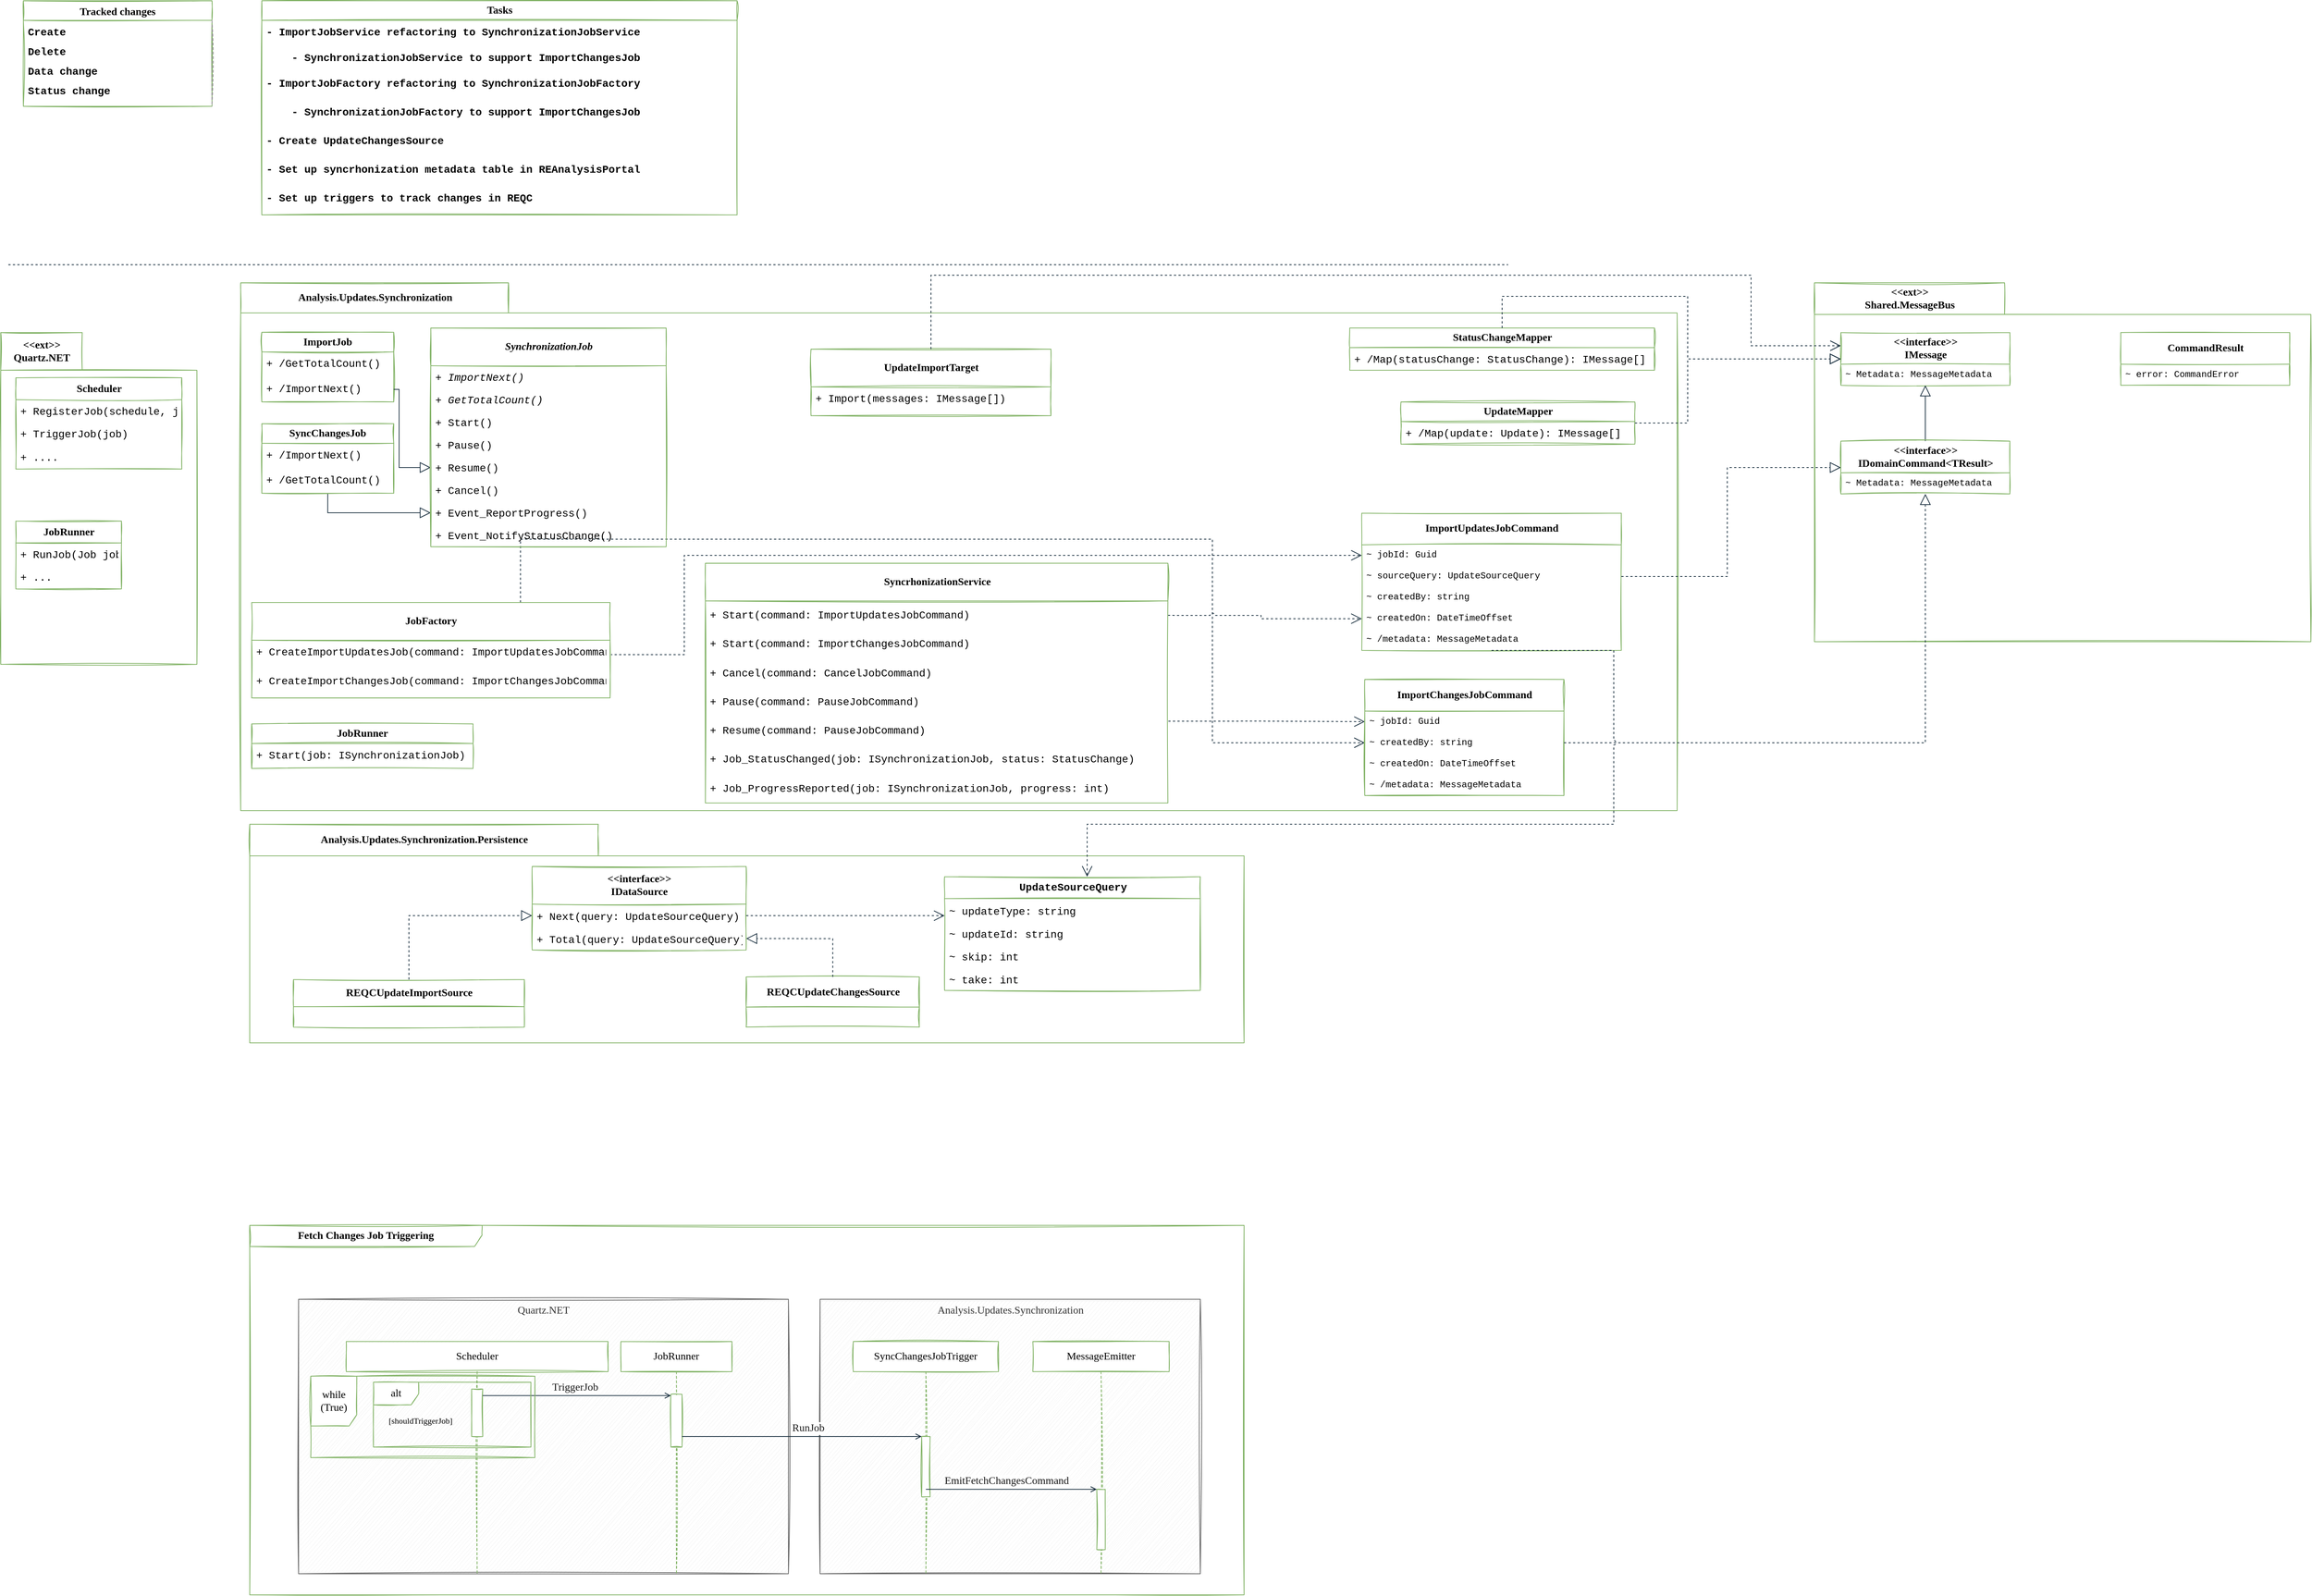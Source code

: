 <mxfile version="13.10.0" type="github">
  <diagram id="ECBcf4AF0JtO1z4K7DSX" name="Page-1">
    <mxGraphModel dx="1798" dy="523" grid="1" gridSize="14" guides="1" tooltips="1" connect="1" arrows="1" fold="1" page="1" pageScale="1" pageWidth="827" pageHeight="1169" background="none" math="1" shadow="0">
      <root>
        <mxCell id="0" />
        <mxCell id="1" parent="0" />
        <mxCell id="vq10Wp0aYiQOO_JATJNM-236" value="" style="line;strokeWidth=1;direction=south;html=1;dashed=1;dashPattern=20 20;rounded=0;shadow=0;glass=0;labelBackgroundColor=none;sketch=1;startSize=26;fillColor=#ffffff;fontFamily=Lucida Console;fontSize=11;align=center;" parent="1" vertex="1">
          <mxGeometry x="1050" y="1918" width="10" height="392" as="geometry" />
        </mxCell>
        <mxCell id="CNIEnDmMCDg7DlU-QSH8-22" value="Tracked changes" style="swimlane;fontStyle=1;childLayout=stackLayout;horizontal=1;startSize=26;horizontalStack=0;resizeParent=1;resizeParentMax=0;resizeLast=0;collapsible=1;marginBottom=0;rounded=0;shadow=0;strokeColor=#82b366;sketch=1;glass=0;separatorColor=#999999;fontFamily=Lucida Console;fillColor=none;fontSize=14;" parent="1" vertex="1">
          <mxGeometry x="20" y="210" width="250" height="140" as="geometry">
            <mxRectangle x="20" y="20" width="140" height="26" as="alternateBounds" />
          </mxGeometry>
        </mxCell>
        <mxCell id="CNIEnDmMCDg7DlU-QSH8-23" value="Create" style="text;strokeColor=none;fillColor=none;align=left;verticalAlign=top;spacingLeft=4;spacingRight=4;overflow=hidden;rotatable=0;points=[[0,0.5],[1,0.5]];portConstraint=eastwest;fontFamily=Courier New;fontSize=14;fontStyle=1" parent="CNIEnDmMCDg7DlU-QSH8-22" vertex="1">
          <mxGeometry y="26" width="250" height="26" as="geometry" />
        </mxCell>
        <mxCell id="CNIEnDmMCDg7DlU-QSH8-24" value="Delete" style="text;strokeColor=none;align=left;verticalAlign=top;spacingLeft=4;spacingRight=4;overflow=hidden;rotatable=0;points=[[0,0.5],[1,0.5]];portConstraint=eastwest;noLabel=0;fontFamily=Courier New;rounded=0;glass=0;shadow=0;sketch=0;fontSize=14;fontStyle=1" parent="CNIEnDmMCDg7DlU-QSH8-22" vertex="1">
          <mxGeometry y="52" width="250" height="26" as="geometry" />
        </mxCell>
        <mxCell id="CNIEnDmMCDg7DlU-QSH8-25" value="Data change" style="text;strokeColor=none;fillColor=none;align=left;verticalAlign=top;spacingLeft=4;spacingRight=4;overflow=hidden;rotatable=0;points=[[0,0.5],[1,0.5]];portConstraint=eastwest;fontFamily=Courier New;fontSize=14;fontStyle=1" parent="CNIEnDmMCDg7DlU-QSH8-22" vertex="1">
          <mxGeometry y="78" width="250" height="26" as="geometry" />
        </mxCell>
        <mxCell id="CNIEnDmMCDg7DlU-QSH8-26" value="Status change" style="text;strokeColor=none;fillColor=none;align=left;verticalAlign=top;spacingLeft=4;spacingRight=4;overflow=hidden;rotatable=0;points=[[0,0.5],[1,0.5]];portConstraint=eastwest;fontFamily=Courier New;fontSize=14;fontStyle=1" parent="CNIEnDmMCDg7DlU-QSH8-22" vertex="1">
          <mxGeometry y="104" width="250" height="36" as="geometry" />
        </mxCell>
        <mxCell id="-ayLkiG4syY7ho0zuzDr-17" value="&amp;lt;&amp;lt;ext&amp;gt;&amp;gt;&lt;br&gt;&lt;div&gt;Quartz.NET&lt;/div&gt;" style="shape=folder;fontStyle=1;tabWidth=108;tabHeight=50;tabPosition=left;html=1;boundedLbl=1;labelInHeader=1;rounded=0;shadow=0;glass=0;sketch=1;startSize=50;strokeColor=#82b366;fillColor=#ffffff;fontFamily=Lucida Console;fontSize=14;swimlaneFillColor=#ffffff;" parent="1" vertex="1">
          <mxGeometry x="-10" y="650" width="260" height="440" as="geometry" />
        </mxCell>
        <mxCell id="-ayLkiG4syY7ho0zuzDr-19" value="Scheduler" style="swimlane;fontStyle=1;align=center;verticalAlign=middle;childLayout=stackLayout;horizontal=1;startSize=29;horizontalStack=0;resizeParent=1;resizeParentMax=0;resizeLast=0;collapsible=0;marginBottom=0;html=1;rounded=0;shadow=0;glass=0;sketch=1;strokeColor=#82b366;fillColor=none;fontFamily=Lucida Console;fontSize=14;" parent="1" vertex="1">
          <mxGeometry x="10" y="710" width="220" height="121" as="geometry" />
        </mxCell>
        <mxCell id="ia7Ri7Av3f0508WHwBtR-4" value="+ RegisterJob(schedule, job)" style="text;html=1;strokeColor=none;fillColor=none;align=left;verticalAlign=middle;spacingLeft=4;spacingRight=4;overflow=hidden;rotatable=0;points=[[0,0.5],[1,0.5]];portConstraint=eastwest;fontFamily=Courier New;fontSize=14;" parent="-ayLkiG4syY7ho0zuzDr-19" vertex="1">
          <mxGeometry y="29" width="220" height="31" as="geometry" />
        </mxCell>
        <mxCell id="vq10Wp0aYiQOO_JATJNM-24" value="+ TriggerJob(job)" style="text;html=1;strokeColor=none;fillColor=none;align=left;verticalAlign=middle;spacingLeft=4;spacingRight=4;overflow=hidden;rotatable=0;points=[[0,0.5],[1,0.5]];portConstraint=eastwest;fontFamily=Courier New;fontSize=14;" parent="-ayLkiG4syY7ho0zuzDr-19" vertex="1">
          <mxGeometry y="60" width="220" height="30" as="geometry" />
        </mxCell>
        <mxCell id="-ayLkiG4syY7ho0zuzDr-21" value="+ ...." style="text;html=1;strokeColor=none;fillColor=none;align=left;verticalAlign=middle;spacingLeft=4;spacingRight=4;overflow=hidden;rotatable=0;points=[[0,0.5],[1,0.5]];portConstraint=eastwest;fontFamily=Courier New;fontSize=14;" parent="-ayLkiG4syY7ho0zuzDr-19" vertex="1">
          <mxGeometry y="90" width="220" height="31" as="geometry" />
        </mxCell>
        <mxCell id="-ayLkiG4syY7ho0zuzDr-31" value="JobRunner" style="swimlane;fontStyle=1;align=center;verticalAlign=middle;childLayout=stackLayout;horizontal=1;startSize=29;horizontalStack=0;resizeParent=1;resizeParentMax=0;resizeLast=0;collapsible=0;marginBottom=0;html=1;rounded=0;shadow=0;glass=0;sketch=1;strokeColor=#82b366;fillColor=none;fontFamily=Lucida Console;fontSize=14;" parent="1" vertex="1">
          <mxGeometry x="10" y="900" width="140" height="90" as="geometry" />
        </mxCell>
        <mxCell id="-ayLkiG4syY7ho0zuzDr-32" value="+ RunJob(Job job)" style="text;html=1;strokeColor=none;fillColor=none;align=left;verticalAlign=middle;spacingLeft=4;spacingRight=4;overflow=hidden;rotatable=0;points=[[0,0.5],[1,0.5]];portConstraint=eastwest;fontFamily=Courier New;fontSize=14;" parent="-ayLkiG4syY7ho0zuzDr-31" vertex="1">
          <mxGeometry y="29" width="140" height="31" as="geometry" />
        </mxCell>
        <mxCell id="vq10Wp0aYiQOO_JATJNM-25" value="+ ..." style="text;html=1;strokeColor=none;fillColor=none;align=left;verticalAlign=middle;spacingLeft=4;spacingRight=4;overflow=hidden;rotatable=0;points=[[0,0.5],[1,0.5]];portConstraint=eastwest;fontFamily=Courier New;fontSize=14;" parent="-ayLkiG4syY7ho0zuzDr-31" vertex="1">
          <mxGeometry y="60" width="140" height="30" as="geometry" />
        </mxCell>
        <mxCell id="vq10Wp0aYiQOO_JATJNM-88" value="Analysis.Updates.Synchronization" style="shape=folder;fontStyle=1;tabWidth=355;tabHeight=40;tabPosition=left;html=1;boundedLbl=1;labelInHeader=1;rounded=0;shadow=0;glass=0;sketch=1;startSize=50;strokeColor=#82b366;fontFamily=Lucida Console;fillColor=#ffffff;fontSize=14;recursiveResize=0;swimlaneFillColor=#ffffff;" parent="1" vertex="1">
          <mxGeometry x="308" y="584" width="1904" height="700.0" as="geometry" />
        </mxCell>
        <mxCell id="ia7Ri7Av3f0508WHwBtR-71" style="edgeStyle=orthogonalEdgeStyle;curved=0;rounded=0;orthogonalLoop=1;jettySize=auto;html=1;exitX=0.75;exitY=0;exitDx=0;exitDy=0;strokeColor=#182E3E;fillColor=#dae8fc;fontFamily=Courier New;fontColor=#000000;dashed=1;fontSize=14;endFill=0;endArrow=open;endSize=12;startSize=29;jumpStyle=gap;" parent="vq10Wp0aYiQOO_JATJNM-88" source="vq10Wp0aYiQOO_JATJNM-74" edge="1">
          <mxGeometry relative="1" as="geometry">
            <mxPoint x="1490" y="610" as="targetPoint" />
            <Array as="points">
              <mxPoint x="371" y="340" />
              <mxPoint x="1288" y="340" />
              <mxPoint x="1288" y="610" />
              <mxPoint x="1490" y="610" />
            </Array>
          </mxGeometry>
        </mxCell>
        <mxCell id="ia7Ri7Av3f0508WHwBtR-70" style="edgeStyle=orthogonalEdgeStyle;curved=0;rounded=0;orthogonalLoop=1;jettySize=auto;html=1;exitX=1;exitY=0.5;exitDx=0;exitDy=0;entryX=0;entryY=0.5;entryDx=0;entryDy=0;strokeColor=#182E3E;fillColor=#dae8fc;fontFamily=Courier New;fontColor=#000000;dashed=1;fontSize=14;endFill=0;endArrow=open;endSize=12;startSize=29;" parent="vq10Wp0aYiQOO_JATJNM-88" source="vq10Wp0aYiQOO_JATJNM-75" target="ia7Ri7Av3f0508WHwBtR-44" edge="1">
          <mxGeometry relative="1" as="geometry">
            <Array as="points">
              <mxPoint x="588" y="493" />
              <mxPoint x="588" y="362" />
            </Array>
          </mxGeometry>
        </mxCell>
        <mxCell id="ia7Ri7Av3f0508WHwBtR-58" style="edgeStyle=orthogonalEdgeStyle;rounded=0;orthogonalLoop=1;jettySize=auto;html=1;exitX=1.001;exitY=0.165;exitDx=0;exitDy=0;entryX=0;entryY=0.5;entryDx=0;entryDy=0;startSize=29;endArrow=open;endFill=0;endSize=12;strokeColor=#182E3E;fillColor=#dae8fc;fontFamily=Courier New;fontSize=14;dashed=1;exitPerimeter=0;" parent="vq10Wp0aYiQOO_JATJNM-88" source="vq10Wp0aYiQOO_JATJNM-85" target="ia7Ri7Av3f0508WHwBtR-51" edge="1">
          <mxGeometry relative="1" as="geometry" />
        </mxCell>
        <mxCell id="ia7Ri7Av3f0508WHwBtR-57" style="edgeStyle=orthogonalEdgeStyle;rounded=0;orthogonalLoop=1;jettySize=auto;html=1;exitX=1;exitY=0.5;exitDx=0;exitDy=0;startSize=29;endArrow=open;endFill=0;endSize=12;strokeColor=#182E3E;fillColor=#dae8fc;fontFamily=Courier New;fontSize=14;entryX=0;entryY=0.5;entryDx=0;entryDy=0;dashed=1;jumpStyle=arc;" parent="vq10Wp0aYiQOO_JATJNM-88" source="vq10Wp0aYiQOO_JATJNM-81" target="ia7Ri7Av3f0508WHwBtR-47" edge="1">
          <mxGeometry relative="1" as="geometry" />
        </mxCell>
        <mxCell id="vq10Wp0aYiQOO_JATJNM-78" value="SyncrhonizationService" style="swimlane;fontStyle=1;childLayout=stackLayout;horizontal=1;startSize=50;fillColor=#ffffff;horizontalStack=0;resizeParent=1;resizeParentMax=0;resizeLast=0;collapsible=1;marginBottom=0;rounded=0;shadow=0;glass=0;sketch=1;strokeColor=#82b366;fontFamily=Lucida Console;html=1;fontSize=14;swimlaneFillColor=#ffffff;" parent="vq10Wp0aYiQOO_JATJNM-88" vertex="1">
          <mxGeometry x="616.0" y="371.92" width="613" height="317.949" as="geometry">
            <mxRectangle x="470" y="290" width="190" height="40" as="alternateBounds" />
          </mxGeometry>
        </mxCell>
        <mxCell id="vq10Wp0aYiQOO_JATJNM-81" value="+ Start(command: ImportUpdatesJobCommand)" style="text;html=1;strokeColor=none;fillColor=none;align=left;verticalAlign=middle;spacingLeft=4;spacingRight=4;overflow=hidden;rotatable=0;points=[[0,0.5],[1,0.5]];portConstraint=eastwest;fontFamily=Courier New;fontSize=14;" parent="vq10Wp0aYiQOO_JATJNM-78" vertex="1">
          <mxGeometry y="50" width="613" height="38.278" as="geometry" />
        </mxCell>
        <mxCell id="vq10Wp0aYiQOO_JATJNM-82" value="+ Start(command: ImportChangesJobCommand)" style="text;html=1;strokeColor=none;fillColor=none;align=left;verticalAlign=middle;spacingLeft=4;spacingRight=4;overflow=hidden;rotatable=0;points=[[0,0.5],[1,0.5]];portConstraint=eastwest;fontFamily=Courier New;fontSize=14;" parent="vq10Wp0aYiQOO_JATJNM-78" vertex="1">
          <mxGeometry y="88.278" width="613" height="38.278" as="geometry" />
        </mxCell>
        <mxCell id="vq10Wp0aYiQOO_JATJNM-83" value="+ Cancel(command: CancelJobCommand) " style="text;html=1;strokeColor=none;fillColor=none;align=left;verticalAlign=middle;spacingLeft=4;spacingRight=4;overflow=hidden;rotatable=0;points=[[0,0.5],[1,0.5]];portConstraint=eastwest;fontFamily=Courier New;fontSize=14;" parent="vq10Wp0aYiQOO_JATJNM-78" vertex="1">
          <mxGeometry y="126.557" width="613" height="38.278" as="geometry" />
        </mxCell>
        <mxCell id="vq10Wp0aYiQOO_JATJNM-84" value="+ Pause(command: PauseJobCommand) " style="text;html=1;strokeColor=none;fillColor=none;align=left;verticalAlign=middle;spacingLeft=4;spacingRight=4;overflow=hidden;rotatable=0;points=[[0,0.5],[1,0.5]];portConstraint=eastwest;fontFamily=Courier New;fontSize=14;" parent="vq10Wp0aYiQOO_JATJNM-78" vertex="1">
          <mxGeometry y="164.835" width="613" height="38.278" as="geometry" />
        </mxCell>
        <mxCell id="vq10Wp0aYiQOO_JATJNM-85" value="+ Resume(command: PauseJobCommand) " style="text;html=1;fillColor=none;align=left;verticalAlign=middle;spacingLeft=4;spacingRight=4;overflow=hidden;rotatable=0;points=[[0,0.5],[1,0.5]];portConstraint=eastwest;fontFamily=Courier New;fontSize=14;" parent="vq10Wp0aYiQOO_JATJNM-78" vertex="1">
          <mxGeometry y="203.114" width="613" height="38.278" as="geometry" />
        </mxCell>
        <mxCell id="vq10Wp0aYiQOO_JATJNM-87" value="+ Job_StatusChanged(job: ISynchronizationJob, status: StatusChange)" style="text;html=1;fillColor=none;align=left;verticalAlign=middle;spacingLeft=4;spacingRight=4;overflow=hidden;rotatable=0;points=[[0,0.5],[1,0.5]];portConstraint=eastwest;fontFamily=Courier New;fontSize=14;" parent="vq10Wp0aYiQOO_JATJNM-78" vertex="1">
          <mxGeometry y="241.392" width="613" height="38.278" as="geometry" />
        </mxCell>
        <mxCell id="vq10Wp0aYiQOO_JATJNM-86" value="+ Job_ProgressReported(job: ISynchronizationJob, progress: int) " style="text;html=1;fillColor=none;align=left;verticalAlign=middle;spacingLeft=4;spacingRight=4;overflow=hidden;rotatable=0;points=[[0,0.5],[1,0.5]];portConstraint=eastwest;fontFamily=Courier New;fontSize=14;" parent="vq10Wp0aYiQOO_JATJNM-78" vertex="1">
          <mxGeometry y="279.671" width="613" height="38.278" as="geometry" />
        </mxCell>
        <mxCell id="vq10Wp0aYiQOO_JATJNM-74" value="JobFactory" style="swimlane;fontStyle=1;childLayout=stackLayout;horizontal=1;startSize=50;horizontalStack=0;resizeParent=1;resizeParentMax=0;resizeLast=0;collapsible=1;marginBottom=0;rounded=0;shadow=0;glass=0;sketch=1;strokeColor=#82b366;fontFamily=Lucida Console;html=1;fontSize=14;swimlaneFillColor=#ffffff;" parent="vq10Wp0aYiQOO_JATJNM-88" vertex="1">
          <mxGeometry x="14.573" y="423.998" width="475.068" height="126.557" as="geometry">
            <mxRectangle x="1020" y="290" width="100" height="50" as="alternateBounds" />
          </mxGeometry>
        </mxCell>
        <mxCell id="vq10Wp0aYiQOO_JATJNM-75" value="+ CreateImportUpdatesJob(command: ImportUpdatesJobCommand)" style="text;strokeColor=none;align=left;verticalAlign=top;spacingLeft=4;spacingRight=4;overflow=hidden;rotatable=0;points=[[0,0.5],[1,0.5]];portConstraint=eastwest;fontFamily=Courier New;fontSize=14;" parent="vq10Wp0aYiQOO_JATJNM-74" vertex="1">
          <mxGeometry y="50" width="475.068" height="38.278" as="geometry" />
        </mxCell>
        <mxCell id="vq10Wp0aYiQOO_JATJNM-76" value="+ CreateImportChangesJob(command: ImportChangesJobCommand)" style="text;strokeColor=none;fillColor=none;align=left;verticalAlign=top;spacingLeft=4;spacingRight=4;overflow=hidden;rotatable=0;points=[[0,0.5],[1,0.5]];portConstraint=eastwest;fontFamily=Courier New;fontSize=14;" parent="vq10Wp0aYiQOO_JATJNM-74" vertex="1">
          <mxGeometry y="88.278" width="475.068" height="38.278" as="geometry" />
        </mxCell>
        <mxCell id="vq10Wp0aYiQOO_JATJNM-92" value="&lt;b style=&quot;font-size: 14px;&quot;&gt;JobRunner&lt;/b&gt;" style="swimlane;fontStyle=0;childLayout=stackLayout;horizontal=1;startSize=26;fillColor=none;horizontalStack=0;resizeParent=1;resizeParentMax=0;resizeLast=0;collapsible=1;marginBottom=0;rounded=0;shadow=0;glass=0;sketch=1;strokeColor=#82b366;fontFamily=Lucida Console;html=1;fontSize=14;" parent="vq10Wp0aYiQOO_JATJNM-88" vertex="1">
          <mxGeometry x="14.57" y="585" width="293.43" height="59.175" as="geometry" />
        </mxCell>
        <mxCell id="vq10Wp0aYiQOO_JATJNM-93" value="+ Start(job: ISynchronizationJob)" style="text;strokeColor=none;fillColor=none;align=left;verticalAlign=top;spacingLeft=4;spacingRight=4;overflow=hidden;rotatable=0;points=[[0,0.5],[1,0.5]];portConstraint=eastwest;fontFamily=Courier New;fontSize=14;" parent="vq10Wp0aYiQOO_JATJNM-92" vertex="1">
          <mxGeometry y="26" width="293.43" height="33.175" as="geometry" />
        </mxCell>
        <mxCell id="vq10Wp0aYiQOO_JATJNM-112" value="&lt;b style=&quot;font-size: 14px;&quot;&gt;ImportJob&lt;/b&gt;" style="swimlane;fontStyle=0;childLayout=stackLayout;horizontal=1;startSize=26;fillColor=none;horizontalStack=0;resizeParent=1;resizeParentMax=0;resizeLast=0;collapsible=1;marginBottom=0;rounded=0;shadow=0;glass=0;sketch=1;strokeColor=#82b366;fontFamily=Lucida Console;html=1;fontSize=14;" parent="vq10Wp0aYiQOO_JATJNM-88" vertex="1">
          <mxGeometry x="28.003" y="65.65" width="174.871" height="92.349" as="geometry" />
        </mxCell>
        <mxCell id="c3qGKdSlmFXIAMFMvV2--9" value="+ /GetTotalCount()" style="text;strokeColor=none;fillColor=none;align=left;verticalAlign=top;spacingLeft=4;spacingRight=4;overflow=hidden;rotatable=0;points=[[0,0.5],[1,0.5]];portConstraint=eastwest;fontFamily=Courier New;fontSize=14;" vertex="1" parent="vq10Wp0aYiQOO_JATJNM-112">
          <mxGeometry y="26" width="174.871" height="33.175" as="geometry" />
        </mxCell>
        <mxCell id="c3qGKdSlmFXIAMFMvV2--8" value="+ /ImportNext()" style="text;strokeColor=none;fillColor=none;align=left;verticalAlign=top;spacingLeft=4;spacingRight=4;overflow=hidden;rotatable=0;points=[[0,0.5],[1,0.5]];portConstraint=eastwest;fontFamily=Courier New;fontSize=14;" vertex="1" parent="vq10Wp0aYiQOO_JATJNM-112">
          <mxGeometry y="59.175" width="174.871" height="33.175" as="geometry" />
        </mxCell>
        <mxCell id="c3qGKdSlmFXIAMFMvV2--10" style="edgeStyle=orthogonalEdgeStyle;rounded=0;jumpStyle=gap;orthogonalLoop=1;jettySize=auto;html=1;exitX=0.5;exitY=1;exitDx=0;exitDy=0;entryX=0;entryY=0.5;entryDx=0;entryDy=0;strokeColor=#182E3E;fillColor=#dae8fc;fontFamily=Lucida Console;fontSize=14;fontColor=#1A1A1A;endFill=0;endArrow=block;endSize=12;" edge="1" parent="vq10Wp0aYiQOO_JATJNM-88" source="vq10Wp0aYiQOO_JATJNM-116" target="c3qGKdSlmFXIAMFMvV2--5">
          <mxGeometry relative="1" as="geometry" />
        </mxCell>
        <mxCell id="vq10Wp0aYiQOO_JATJNM-116" value="SyncChangesJob" style="swimlane;fontStyle=1;childLayout=stackLayout;horizontal=1;startSize=26;fillColor=none;horizontalStack=0;resizeParent=1;resizeParentMax=0;resizeLast=0;collapsible=1;marginBottom=0;rounded=0;shadow=0;glass=0;sketch=1;strokeColor=#82b366;fontFamily=Lucida Console;html=1;fontSize=14;" parent="vq10Wp0aYiQOO_JATJNM-88" vertex="1">
          <mxGeometry x="28.005" y="186.82" width="174.871" height="92.349" as="geometry" />
        </mxCell>
        <mxCell id="ia7Ri7Av3f0508WHwBtR-33" value="+ /ImportNext()" style="text;strokeColor=none;fillColor=none;align=left;verticalAlign=top;spacingLeft=4;spacingRight=4;overflow=hidden;rotatable=0;points=[[0,0.5],[1,0.5]];portConstraint=eastwest;fontFamily=Courier New;fontSize=14;" parent="vq10Wp0aYiQOO_JATJNM-116" vertex="1">
          <mxGeometry y="26" width="174.871" height="33.175" as="geometry" />
        </mxCell>
        <mxCell id="c3qGKdSlmFXIAMFMvV2--7" value="+ /GetTotalCount()" style="text;strokeColor=none;fillColor=none;align=left;verticalAlign=top;spacingLeft=4;spacingRight=4;overflow=hidden;rotatable=0;points=[[0,0.5],[1,0.5]];portConstraint=eastwest;fontFamily=Courier New;fontSize=14;" vertex="1" parent="vq10Wp0aYiQOO_JATJNM-116">
          <mxGeometry y="59.175" width="174.871" height="33.175" as="geometry" />
        </mxCell>
        <mxCell id="vq10Wp0aYiQOO_JATJNM-149" style="edgeStyle=orthogonalEdgeStyle;rounded=0;orthogonalLoop=1;jettySize=auto;html=1;exitX=1;exitY=0.5;exitDx=0;exitDy=0;entryX=0;entryY=0.5;entryDx=0;entryDy=0;strokeColor=#182E3E;fillColor=#dae8fc;fontFamily=Lucida Console;fontSize=14;fontColor=#1A1A1A;endFill=0;endArrow=block;endSize=12;" parent="vq10Wp0aYiQOO_JATJNM-88" source="c3qGKdSlmFXIAMFMvV2--8" target="vq10Wp0aYiQOO_JATJNM-144" edge="1">
          <mxGeometry relative="1" as="geometry">
            <Array as="points">
              <mxPoint x="210" y="141" />
              <mxPoint x="210" y="245" />
            </Array>
          </mxGeometry>
        </mxCell>
        <mxCell id="vq10Wp0aYiQOO_JATJNM-233" value="UpdateImportTarget" style="swimlane;fontStyle=1;childLayout=stackLayout;horizontal=1;startSize=50;fillColor=none;horizontalStack=0;resizeParent=1;resizeParentMax=0;resizeLast=0;collapsible=1;marginBottom=0;rounded=0;shadow=0;glass=0;sketch=1;strokeColor=#82b366;fontFamily=Lucida Console;html=1;fontSize=14;" parent="vq10Wp0aYiQOO_JATJNM-88" vertex="1">
          <mxGeometry x="756" y="88.0" width="318" height="88.278" as="geometry">
            <mxRectangle x="1020" y="290" width="100" height="50" as="alternateBounds" />
          </mxGeometry>
        </mxCell>
        <mxCell id="vq10Wp0aYiQOO_JATJNM-235" value="+ Import(messages: IMessage[])" style="text;strokeColor=none;fillColor=none;align=left;verticalAlign=top;spacingLeft=4;spacingRight=4;overflow=hidden;rotatable=0;points=[[0,0.5],[1,0.5]];portConstraint=eastwest;fontFamily=Courier New;fontSize=14;" parent="vq10Wp0aYiQOO_JATJNM-233" vertex="1">
          <mxGeometry y="50" width="318" height="38.278" as="geometry" />
        </mxCell>
        <mxCell id="ia7Ri7Av3f0508WHwBtR-5" value="StatusChangeMapper" style="swimlane;fontStyle=1;childLayout=stackLayout;horizontal=1;startSize=26;fillColor=none;horizontalStack=0;resizeParent=1;resizeParentMax=0;resizeLast=0;collapsible=1;marginBottom=0;rounded=0;shadow=0;glass=0;sketch=1;strokeColor=#82b366;fontFamily=Lucida Console;html=1;fontSize=14;" parent="vq10Wp0aYiQOO_JATJNM-88" vertex="1">
          <mxGeometry x="1470" y="60" width="404" height="56" as="geometry">
            <mxRectangle x="1486" y="202.53" width="196" height="28" as="alternateBounds" />
          </mxGeometry>
        </mxCell>
        <mxCell id="ia7Ri7Av3f0508WHwBtR-13" value="+ /Map(statusChange: StatusChange): IMessage[]" style="text;strokeColor=none;fillColor=none;spacingLeft=4;spacingRight=4;overflow=hidden;rotatable=0;points=[[0,0.5],[1,0.5]];portConstraint=eastwest;fontSize=14;fontFamily=Courier New;" parent="ia7Ri7Av3f0508WHwBtR-5" vertex="1">
          <mxGeometry y="26" width="404" height="30" as="geometry" />
        </mxCell>
        <mxCell id="ia7Ri7Av3f0508WHwBtR-6" value="UpdateMapper" style="swimlane;fontStyle=1;childLayout=stackLayout;horizontal=1;startSize=26;fillColor=none;horizontalStack=0;resizeParent=1;resizeParentMax=0;resizeLast=0;collapsible=1;marginBottom=0;rounded=0;shadow=0;glass=0;sketch=1;strokeColor=#82b366;fontFamily=Lucida Console;html=1;fontSize=14;" parent="vq10Wp0aYiQOO_JATJNM-88" vertex="1">
          <mxGeometry x="1538" y="158" width="310" height="56" as="geometry" />
        </mxCell>
        <mxCell id="ia7Ri7Av3f0508WHwBtR-12" value="+ /Map(update: Update): IMessage[]" style="text;strokeColor=none;fillColor=none;spacingLeft=4;spacingRight=4;overflow=hidden;rotatable=0;points=[[0,0.5],[1,0.5]];portConstraint=eastwest;fontSize=14;fontFamily=Courier New;" parent="ia7Ri7Av3f0508WHwBtR-6" vertex="1">
          <mxGeometry y="26" width="310" height="30" as="geometry" />
        </mxCell>
        <mxCell id="ia7Ri7Av3f0508WHwBtR-43" value="ImportUpdatesJobCommand" style="swimlane;fontStyle=1;align=center;verticalAlign=middle;childLayout=stackLayout;horizontal=1;startSize=42;horizontalStack=0;resizeParent=1;resizeParentMax=0;resizeLast=0;collapsible=0;marginBottom=0;html=1;rounded=0;shadow=0;glass=0;sketch=1;strokeColor=#82b366;fillColor=none;fontFamily=Lucida Console;fontSize=14;" parent="vq10Wp0aYiQOO_JATJNM-88" vertex="1">
          <mxGeometry x="1486" y="305.45" width="344" height="182" as="geometry" />
        </mxCell>
        <mxCell id="ia7Ri7Av3f0508WHwBtR-44" value="~ jobId: Guid" style="text;html=1;strokeColor=none;fillColor=none;align=left;verticalAlign=middle;spacingLeft=4;spacingRight=4;overflow=hidden;rotatable=0;points=[[0,0.5],[1,0.5]];portConstraint=eastwest;fontFamily=Courier New;" parent="ia7Ri7Av3f0508WHwBtR-43" vertex="1">
          <mxGeometry y="42" width="344" height="28" as="geometry" />
        </mxCell>
        <mxCell id="ia7Ri7Av3f0508WHwBtR-45" value="~ sourceQuery: UpdateSourceQuery" style="text;html=1;strokeColor=none;fillColor=none;align=left;verticalAlign=middle;spacingLeft=4;spacingRight=4;overflow=hidden;rotatable=0;points=[[0,0.5],[1,0.5]];portConstraint=eastwest;fontFamily=Courier New;" parent="ia7Ri7Av3f0508WHwBtR-43" vertex="1">
          <mxGeometry y="70" width="344" height="28" as="geometry" />
        </mxCell>
        <mxCell id="ia7Ri7Av3f0508WHwBtR-46" value="~ createdBy: string" style="text;html=1;strokeColor=none;fillColor=none;align=left;verticalAlign=middle;spacingLeft=4;spacingRight=4;overflow=hidden;rotatable=0;points=[[0,0.5],[1,0.5]];portConstraint=eastwest;fontFamily=Courier New;" parent="ia7Ri7Av3f0508WHwBtR-43" vertex="1">
          <mxGeometry y="98" width="344" height="28" as="geometry" />
        </mxCell>
        <mxCell id="ia7Ri7Av3f0508WHwBtR-47" value="~ createdOn: DateTimeOffset" style="text;html=1;strokeColor=none;fillColor=none;align=left;verticalAlign=middle;spacingLeft=4;spacingRight=4;overflow=hidden;rotatable=0;points=[[0,0.5],[1,0.5]];portConstraint=eastwest;fontFamily=Courier New;" parent="ia7Ri7Av3f0508WHwBtR-43" vertex="1">
          <mxGeometry y="126" width="344" height="28" as="geometry" />
        </mxCell>
        <mxCell id="ia7Ri7Av3f0508WHwBtR-48" value="~ /metadata: MessageMetadata" style="text;html=1;strokeColor=none;fillColor=none;align=left;verticalAlign=middle;spacingLeft=4;spacingRight=4;overflow=hidden;rotatable=0;points=[[0,0.5],[1,0.5]];portConstraint=eastwest;fontFamily=Courier New;" parent="ia7Ri7Av3f0508WHwBtR-43" vertex="1">
          <mxGeometry y="154" width="344" height="28" as="geometry" />
        </mxCell>
        <mxCell id="ia7Ri7Av3f0508WHwBtR-69" value="" style="group" parent="vq10Wp0aYiQOO_JATJNM-88" vertex="1" connectable="0">
          <mxGeometry x="1470" y="506.0" width="304" height="194" as="geometry" />
        </mxCell>
        <mxCell id="ia7Ri7Av3f0508WHwBtR-50" value="ImportChangesJobCommand" style="swimlane;fontStyle=1;align=center;verticalAlign=middle;childLayout=stackLayout;horizontal=1;startSize=42;horizontalStack=0;resizeParent=1;resizeParentMax=0;resizeLast=0;collapsible=0;marginBottom=0;html=1;rounded=0;shadow=0;glass=0;sketch=1;strokeColor=#82b366;fillColor=none;fontFamily=Lucida Console;fontSize=14;container=0;" parent="ia7Ri7Av3f0508WHwBtR-69" vertex="1">
          <mxGeometry x="20" y="20" width="264" height="154" as="geometry" />
        </mxCell>
        <mxCell id="ia7Ri7Av3f0508WHwBtR-51" value="~ jobId: Guid" style="text;html=1;strokeColor=none;fillColor=none;align=left;verticalAlign=middle;spacingLeft=4;spacingRight=4;overflow=hidden;rotatable=0;points=[[0,0.5],[1,0.5]];portConstraint=eastwest;fontFamily=Courier New;" parent="ia7Ri7Av3f0508WHwBtR-69" vertex="1">
          <mxGeometry x="20" y="62.0" width="264" height="28" as="geometry" />
        </mxCell>
        <mxCell id="ia7Ri7Av3f0508WHwBtR-53" value="~ createdBy: string" style="text;html=1;strokeColor=none;fillColor=none;align=left;verticalAlign=middle;spacingLeft=4;spacingRight=4;overflow=hidden;rotatable=0;points=[[0,0.5],[1,0.5]];portConstraint=eastwest;fontFamily=Courier New;" parent="ia7Ri7Av3f0508WHwBtR-69" vertex="1">
          <mxGeometry x="20" y="90.0" width="264" height="28" as="geometry" />
        </mxCell>
        <mxCell id="ia7Ri7Av3f0508WHwBtR-54" value="~ createdOn: DateTimeOffset" style="text;html=1;strokeColor=none;fillColor=none;align=left;verticalAlign=middle;spacingLeft=4;spacingRight=4;overflow=hidden;rotatable=0;points=[[0,0.5],[1,0.5]];portConstraint=eastwest;fontFamily=Courier New;" parent="ia7Ri7Av3f0508WHwBtR-69" vertex="1">
          <mxGeometry x="20" y="118.0" width="264" height="28" as="geometry" />
        </mxCell>
        <mxCell id="ia7Ri7Av3f0508WHwBtR-55" value="~ /metadata: MessageMetadata" style="text;html=1;strokeColor=none;fillColor=none;align=left;verticalAlign=middle;spacingLeft=4;spacingRight=4;overflow=hidden;rotatable=0;points=[[0,0.5],[1,0.5]];portConstraint=eastwest;fontFamily=Courier New;" parent="ia7Ri7Av3f0508WHwBtR-69" vertex="1">
          <mxGeometry x="20" y="146.0" width="264" height="28" as="geometry" />
        </mxCell>
        <mxCell id="vq10Wp0aYiQOO_JATJNM-141" value="&lt;div&gt;SynchronizationJob&lt;br&gt;&lt;/div&gt;" style="swimlane;fontStyle=3;childLayout=stackLayout;horizontal=1;startSize=50;fillColor=none;horizontalStack=0;resizeParent=1;resizeParentMax=0;resizeLast=0;collapsible=1;marginBottom=0;rounded=0;shadow=0;glass=0;sketch=1;strokeColor=#82b366;fontFamily=Lucida Console;html=1;fontSize=14;" parent="vq10Wp0aYiQOO_JATJNM-88" vertex="1">
          <mxGeometry x="251.996" y="59.998" width="312" height="290" as="geometry">
            <mxRectangle x="830" y="50" width="200" height="50" as="alternateBounds" />
          </mxGeometry>
        </mxCell>
        <mxCell id="vq10Wp0aYiQOO_JATJNM-146" value="+ ImportNext()" style="text;strokeColor=none;fillColor=none;align=left;verticalAlign=top;spacingLeft=4;spacingRight=4;overflow=hidden;rotatable=0;points=[[0,0.5],[1,0.5]];portConstraint=eastwest;fontFamily=Courier New;fontSize=14;fontStyle=2" parent="vq10Wp0aYiQOO_JATJNM-141" vertex="1">
          <mxGeometry y="50" width="312" height="30" as="geometry" />
        </mxCell>
        <mxCell id="c3qGKdSlmFXIAMFMvV2--6" value="+ GetTotalCount()" style="text;strokeColor=none;fillColor=none;align=left;verticalAlign=top;spacingLeft=4;spacingRight=4;overflow=hidden;rotatable=0;points=[[0,0.5],[1,0.5]];portConstraint=eastwest;fontFamily=Courier New;fontSize=14;fontStyle=2" vertex="1" parent="vq10Wp0aYiQOO_JATJNM-141">
          <mxGeometry y="80" width="312" height="30" as="geometry" />
        </mxCell>
        <mxCell id="vq10Wp0aYiQOO_JATJNM-142" value="+ Start()" style="text;strokeColor=none;fillColor=none;align=left;verticalAlign=top;spacingLeft=4;spacingRight=4;overflow=hidden;rotatable=0;points=[[0,0.5],[1,0.5]];portConstraint=eastwest;fontFamily=Courier New;fontSize=14;" parent="vq10Wp0aYiQOO_JATJNM-141" vertex="1">
          <mxGeometry y="110" width="312" height="30" as="geometry" />
        </mxCell>
        <mxCell id="vq10Wp0aYiQOO_JATJNM-143" value="+ Pause()" style="text;strokeColor=none;fillColor=none;align=left;verticalAlign=top;spacingLeft=4;spacingRight=4;overflow=hidden;rotatable=0;points=[[0,0.5],[1,0.5]];portConstraint=eastwest;fontFamily=Courier New;fontSize=14;" parent="vq10Wp0aYiQOO_JATJNM-141" vertex="1">
          <mxGeometry y="140" width="312" height="30" as="geometry" />
        </mxCell>
        <mxCell id="vq10Wp0aYiQOO_JATJNM-144" value="+ Resume()" style="text;strokeColor=none;fillColor=none;align=left;verticalAlign=top;spacingLeft=4;spacingRight=4;overflow=hidden;rotatable=0;points=[[0,0.5],[1,0.5]];portConstraint=eastwest;fontFamily=Courier New;fontSize=14;" parent="vq10Wp0aYiQOO_JATJNM-141" vertex="1">
          <mxGeometry y="170" width="312" height="30" as="geometry" />
        </mxCell>
        <mxCell id="vq10Wp0aYiQOO_JATJNM-145" value="+ Cancel()" style="text;strokeColor=none;fillColor=none;align=left;verticalAlign=top;spacingLeft=4;spacingRight=4;overflow=hidden;rotatable=0;points=[[0,0.5],[1,0.5]];portConstraint=eastwest;fontFamily=Courier New;fontSize=14;" parent="vq10Wp0aYiQOO_JATJNM-141" vertex="1">
          <mxGeometry y="200" width="312" height="30" as="geometry" />
        </mxCell>
        <mxCell id="c3qGKdSlmFXIAMFMvV2--5" value="+ Event_ReportProgress()" style="text;strokeColor=none;fillColor=none;align=left;verticalAlign=top;spacingLeft=4;spacingRight=4;overflow=hidden;rotatable=0;points=[[0,0.5],[1,0.5]];portConstraint=eastwest;fontFamily=Courier New;fontSize=14;" vertex="1" parent="vq10Wp0aYiQOO_JATJNM-141">
          <mxGeometry y="230" width="312" height="30" as="geometry" />
        </mxCell>
        <mxCell id="vq10Wp0aYiQOO_JATJNM-147" value="+ Event_NotifyStatusChange()" style="text;strokeColor=none;fillColor=none;align=left;verticalAlign=top;spacingLeft=4;spacingRight=4;overflow=hidden;rotatable=0;points=[[0,0.5],[1,0.5]];portConstraint=eastwest;fontFamily=Courier New;fontSize=14;" parent="vq10Wp0aYiQOO_JATJNM-141" vertex="1">
          <mxGeometry y="260" width="312" height="30" as="geometry" />
        </mxCell>
        <mxCell id="vq10Wp0aYiQOO_JATJNM-118" value="Tasks" style="swimlane;fontStyle=1;childLayout=stackLayout;horizontal=1;startSize=26;fillColor=none;horizontalStack=0;resizeParent=1;resizeParentMax=0;resizeLast=0;collapsible=1;marginBottom=0;rounded=0;shadow=0;glass=0;sketch=1;strokeColor=#82b366;fontFamily=Lucida Console;html=1;fontSize=14;" parent="1" vertex="1">
          <mxGeometry x="336" y="210" width="630" height="284" as="geometry" />
        </mxCell>
        <mxCell id="vq10Wp0aYiQOO_JATJNM-119" value="- ImportJobService refactoring to SynchronizationJobService" style="text;strokeColor=none;fillColor=none;align=left;verticalAlign=top;spacingLeft=4;spacingRight=4;overflow=hidden;rotatable=0;points=[[0,0.5],[1,0.5]];portConstraint=eastwest;fontFamily=Courier New;fontSize=14;fontStyle=1" parent="vq10Wp0aYiQOO_JATJNM-118" vertex="1">
          <mxGeometry y="26" width="630" height="34" as="geometry" />
        </mxCell>
        <mxCell id="vq10Wp0aYiQOO_JATJNM-124" value="    - SynchronizationJobService to support ImportChangesJob" style="text;strokeColor=none;fillColor=none;align=left;verticalAlign=top;spacingLeft=4;spacingRight=4;overflow=hidden;rotatable=0;points=[[0,0.5],[1,0.5]];portConstraint=eastwest;fontFamily=Courier New;fontSize=14;fontStyle=1" parent="vq10Wp0aYiQOO_JATJNM-118" vertex="1">
          <mxGeometry y="60" width="630" height="34" as="geometry" />
        </mxCell>
        <mxCell id="vq10Wp0aYiQOO_JATJNM-122" value="- ImportJobFactory refactoring to SynchronizationJobFactory" style="text;strokeColor=none;fillColor=none;align=left;verticalAlign=top;spacingLeft=4;spacingRight=4;overflow=hidden;rotatable=0;points=[[0,0.5],[1,0.5]];portConstraint=eastwest;fontFamily=Courier New;fontSize=14;fontStyle=1" parent="vq10Wp0aYiQOO_JATJNM-118" vertex="1">
          <mxGeometry y="94" width="630" height="38" as="geometry" />
        </mxCell>
        <mxCell id="vq10Wp0aYiQOO_JATJNM-123" value="    - SynchronizationJobFactory to support ImportChangesJob" style="text;strokeColor=none;fillColor=none;align=left;verticalAlign=top;spacingLeft=4;spacingRight=4;overflow=hidden;rotatable=0;points=[[0,0.5],[1,0.5]];portConstraint=eastwest;fontFamily=Courier New;fontSize=14;fontStyle=1" parent="vq10Wp0aYiQOO_JATJNM-118" vertex="1">
          <mxGeometry y="132" width="630" height="38" as="geometry" />
        </mxCell>
        <mxCell id="vq10Wp0aYiQOO_JATJNM-125" value="- Create UpdateChangesSource" style="text;strokeColor=none;fillColor=none;align=left;verticalAlign=top;spacingLeft=4;spacingRight=4;overflow=hidden;rotatable=0;points=[[0,0.5],[1,0.5]];portConstraint=eastwest;fontFamily=Courier New;fontSize=14;labelBackgroundColor=none;fontStyle=1" parent="vq10Wp0aYiQOO_JATJNM-118" vertex="1">
          <mxGeometry y="170" width="630" height="38" as="geometry" />
        </mxCell>
        <mxCell id="vq10Wp0aYiQOO_JATJNM-129" value="- Set up syncrhonization metadata table in REAnalysisPortal" style="text;strokeColor=none;fillColor=none;align=left;verticalAlign=top;spacingLeft=4;spacingRight=4;overflow=hidden;rotatable=0;points=[[0,0.5],[1,0.5]];portConstraint=eastwest;fontFamily=Courier New;fontSize=14;fontStyle=1" parent="vq10Wp0aYiQOO_JATJNM-118" vertex="1">
          <mxGeometry y="208" width="630" height="38" as="geometry" />
        </mxCell>
        <mxCell id="vq10Wp0aYiQOO_JATJNM-130" value="- Set up triggers to track changes in REQC" style="text;strokeColor=none;fillColor=none;align=left;verticalAlign=top;spacingLeft=4;spacingRight=4;overflow=hidden;rotatable=0;points=[[0,0.5],[1,0.5]];portConstraint=eastwest;fontFamily=Courier New;fontSize=14;fontStyle=1" parent="vq10Wp0aYiQOO_JATJNM-118" vertex="1">
          <mxGeometry y="246" width="630" height="38" as="geometry" />
        </mxCell>
        <mxCell id="vq10Wp0aYiQOO_JATJNM-162" value="Analysis.Updates.Synchronization.Persistence" style="shape=folder;fontStyle=1;tabWidth=462;tabHeight=42;tabPosition=left;html=1;boundedLbl=1;labelInHeader=1;rounded=0;shadow=0;glass=0;labelBackgroundColor=none;sketch=1;startSize=50;strokeColor=#82b366;fillColor=#ffffff;fontFamily=Lucida Console;fontSize=14;recursiveResize=0;swimlaneFillColor=#ffffff;" parent="1" vertex="1">
          <mxGeometry x="320" y="1302" width="1318" height="290" as="geometry" />
        </mxCell>
        <mxCell id="vq10Wp0aYiQOO_JATJNM-104" value="REQCUpdateChangesSource" style="swimlane;fontStyle=1;childLayout=stackLayout;horizontal=1;startSize=40;fillColor=none;horizontalStack=0;resizeParent=1;resizeParentMax=0;resizeLast=0;collapsible=1;marginBottom=0;rounded=0;shadow=0;glass=0;sketch=1;strokeColor=#82b366;fontFamily=Lucida Console;html=1;fontSize=14;aspect=fixed;verticalAlign=middle;" parent="vq10Wp0aYiQOO_JATJNM-162" vertex="1">
          <mxGeometry x="658" y="202.54" width="229.62" height="66.52" as="geometry">
            <mxRectangle x="830" y="200" width="200" height="40" as="alternateBounds" />
          </mxGeometry>
        </mxCell>
        <mxCell id="vq10Wp0aYiQOO_JATJNM-97" value="REQCUpdateImportSource" style="swimlane;fontStyle=1;childLayout=stackLayout;horizontal=1;startSize=36;fillColor=none;horizontalStack=0;resizeParent=1;resizeParentMax=0;resizeLast=0;collapsible=1;marginBottom=0;rounded=0;shadow=0;glass=0;sketch=1;strokeColor=#82b366;fontFamily=Lucida Console;html=1;fontSize=14;" parent="vq10Wp0aYiQOO_JATJNM-162" vertex="1">
          <mxGeometry x="58" y="206" width="306" height="63.1" as="geometry">
            <mxRectangle x="830" y="50" width="200" height="50" as="alternateBounds" />
          </mxGeometry>
        </mxCell>
        <mxCell id="vq10Wp0aYiQOO_JATJNM-156" style="edgeStyle=orthogonalEdgeStyle;rounded=0;orthogonalLoop=1;jettySize=auto;html=1;exitX=0.5;exitY=0;exitDx=0;exitDy=0;entryX=0;entryY=0.5;entryDx=0;entryDy=0;strokeColor=#182E3E;fillColor=#dae8fc;fontFamily=Lucida Console;fontSize=14;fontColor=#1A1A1A;dashed=1;endFill=0;endArrow=block;endSize=12;" parent="vq10Wp0aYiQOO_JATJNM-162" source="vq10Wp0aYiQOO_JATJNM-97" target="vq10Wp0aYiQOO_JATJNM-136" edge="1">
          <mxGeometry relative="1" as="geometry" />
        </mxCell>
        <mxCell id="vq10Wp0aYiQOO_JATJNM-155" style="edgeStyle=orthogonalEdgeStyle;rounded=0;orthogonalLoop=1;jettySize=auto;html=1;exitX=0.5;exitY=0;exitDx=0;exitDy=0;entryX=1;entryY=0.5;entryDx=0;entryDy=0;fillColor=#dae8fc;fontFamily=Lucida Console;fontSize=14;fontColor=#1A1A1A;dashed=1;endFill=0;endArrow=block;endSize=12;strokeColor=#182E3E;" parent="vq10Wp0aYiQOO_JATJNM-162" source="vq10Wp0aYiQOO_JATJNM-104" target="vq10Wp0aYiQOO_JATJNM-137" edge="1">
          <mxGeometry relative="1" as="geometry" />
        </mxCell>
        <mxCell id="vq10Wp0aYiQOO_JATJNM-135" value="&lt;div&gt;&amp;lt;&amp;lt;interface&amp;gt;&amp;gt;&lt;/div&gt;&lt;div&gt;IDataSource&lt;br&gt;&lt;/div&gt;" style="swimlane;fontStyle=1;childLayout=stackLayout;horizontal=1;startSize=50;fillColor=none;horizontalStack=0;resizeParent=1;resizeParentMax=0;resizeLast=0;collapsible=1;marginBottom=0;rounded=0;shadow=0;glass=0;sketch=1;strokeColor=#82b366;fontFamily=Lucida Console;html=1;fontSize=14;" parent="vq10Wp0aYiQOO_JATJNM-162" vertex="1">
          <mxGeometry x="374.39" y="56.0" width="283.61" height="110.891" as="geometry">
            <mxRectangle x="830" y="50" width="200" height="50" as="alternateBounds" />
          </mxGeometry>
        </mxCell>
        <mxCell id="vq10Wp0aYiQOO_JATJNM-136" value="+ Next(query: UpdateSourceQuery)" style="text;strokeColor=none;fillColor=none;align=left;verticalAlign=middle;spacingLeft=4;spacingRight=4;overflow=hidden;rotatable=0;points=[[0,0.5],[1,0.5]];portConstraint=eastwest;fontFamily=Courier New;fontSize=14;" parent="vq10Wp0aYiQOO_JATJNM-135" vertex="1">
          <mxGeometry y="50" width="283.61" height="30.446" as="geometry" />
        </mxCell>
        <mxCell id="vq10Wp0aYiQOO_JATJNM-137" value="+ Total(query: UpdateSourceQuery)" style="text;strokeColor=none;fillColor=none;align=left;verticalAlign=middle;spacingLeft=4;spacingRight=4;overflow=hidden;rotatable=0;points=[[0,0.5],[1,0.5]];portConstraint=eastwest;fontFamily=Courier New;fontSize=14;" parent="vq10Wp0aYiQOO_JATJNM-135" vertex="1">
          <mxGeometry y="80.446" width="283.61" height="30.446" as="geometry" />
        </mxCell>
        <mxCell id="ia7Ri7Av3f0508WHwBtR-25" value="UpdateSourceQuery" style="swimlane;fontStyle=1;align=center;verticalAlign=middle;childLayout=stackLayout;horizontal=1;startSize=29;horizontalStack=0;resizeParent=1;resizeParentMax=0;resizeLast=0;collapsible=0;marginBottom=0;html=1;rounded=0;shadow=0;glass=0;sketch=1;strokeColor=#82b366;fillColor=none;fontFamily=Courier New;fontSize=14;" parent="vq10Wp0aYiQOO_JATJNM-162" vertex="1">
          <mxGeometry x="921" y="69.61" width="339" height="150.783" as="geometry" />
        </mxCell>
        <mxCell id="ia7Ri7Av3f0508WHwBtR-28" value="~ updateType: string" style="text;strokeColor=none;fillColor=none;align=left;verticalAlign=middle;spacingLeft=4;spacingRight=4;overflow=hidden;rotatable=0;points=[[0,0.5],[1,0.5]];portConstraint=eastwest;fontFamily=Courier New;fontSize=14;" parent="ia7Ri7Av3f0508WHwBtR-25" vertex="1">
          <mxGeometry y="29" width="339" height="30.446" as="geometry" />
        </mxCell>
        <mxCell id="ia7Ri7Av3f0508WHwBtR-29" value="~ updateId: string" style="text;strokeColor=none;fillColor=none;align=left;verticalAlign=middle;spacingLeft=4;spacingRight=4;overflow=hidden;rotatable=0;points=[[0,0.5],[1,0.5]];portConstraint=eastwest;fontFamily=Courier New;fontSize=14;" parent="ia7Ri7Av3f0508WHwBtR-25" vertex="1">
          <mxGeometry y="59.446" width="339" height="30.446" as="geometry" />
        </mxCell>
        <mxCell id="ia7Ri7Av3f0508WHwBtR-30" value="~ skip: int" style="text;strokeColor=none;fillColor=none;align=left;verticalAlign=middle;spacingLeft=4;spacingRight=4;overflow=hidden;rotatable=0;points=[[0,0.5],[1,0.5]];portConstraint=eastwest;fontFamily=Courier New;fontSize=14;" parent="ia7Ri7Av3f0508WHwBtR-25" vertex="1">
          <mxGeometry y="89.891" width="339" height="30.446" as="geometry" />
        </mxCell>
        <mxCell id="ia7Ri7Av3f0508WHwBtR-31" value="~ take: int" style="text;strokeColor=none;fillColor=none;align=left;verticalAlign=middle;spacingLeft=4;spacingRight=4;overflow=hidden;rotatable=0;points=[[0,0.5],[1,0.5]];portConstraint=eastwest;fontFamily=Courier New;fontSize=14;" parent="ia7Ri7Av3f0508WHwBtR-25" vertex="1">
          <mxGeometry y="120.337" width="339" height="30.446" as="geometry" />
        </mxCell>
        <mxCell id="ia7Ri7Av3f0508WHwBtR-32" style="edgeStyle=orthogonalEdgeStyle;orthogonalLoop=1;jettySize=auto;html=1;startSize=29;fillColor=#dae8fc;fontFamily=Courier New;fontSize=14;dashed=1;strokeColor=#182E3E;endArrow=open;endFill=0;endSize=12;rounded=0;exitX=1;exitY=0.5;exitDx=0;exitDy=0;jumpStyle=arc;entryX=0;entryY=0.745;entryDx=0;entryDy=0;entryPerimeter=0;" parent="vq10Wp0aYiQOO_JATJNM-162" source="vq10Wp0aYiQOO_JATJNM-136" target="ia7Ri7Av3f0508WHwBtR-28" edge="1">
          <mxGeometry relative="1" as="geometry">
            <mxPoint x="940" y="121" as="targetPoint" />
            <Array as="points" />
          </mxGeometry>
        </mxCell>
        <mxCell id="vq10Wp0aYiQOO_JATJNM-217" value="Fetch Changes Job Triggering" style="shape=umlFrame;whiteSpace=wrap;html=1;rounded=0;shadow=0;glass=0;labelBackgroundColor=none;sketch=1;startSize=50;strokeColor=#82b366;fillColor=#ffffff;fontFamily=Lucida Console;fontSize=14;align=center;width=308;height=28;container=1;recursiveResize=0;fontStyle=1;swimlaneFillColor=#ffffff;" parent="1" vertex="1">
          <mxGeometry x="320" y="1834" width="1318" height="490" as="geometry">
            <mxRectangle x="250" y="2548" width="280" height="28" as="alternateBounds" />
          </mxGeometry>
        </mxCell>
        <mxCell id="vq10Wp0aYiQOO_JATJNM-216" value="Analysis.Updates.Synchronization" style="text;align=center;rounded=0;shadow=0;glass=0;labelBackgroundColor=none;sketch=1;startSize=26;strokeColor=#666666;fillColor=#f5f5f5;fontFamily=Lucida Console;fontSize=14;html=1;fontColor=#333333;container=1;" parent="vq10Wp0aYiQOO_JATJNM-217" vertex="1">
          <mxGeometry x="756" y="98" width="504" height="364" as="geometry" />
        </mxCell>
        <mxCell id="vq10Wp0aYiQOO_JATJNM-201" value="SyncChangesJobTrigger" style="shape=umlLifeline;perimeter=lifelinePerimeter;whiteSpace=wrap;html=1;container=1;collapsible=0;recursiveResize=0;outlineConnect=0;rounded=0;shadow=0;glass=0;labelBackgroundColor=none;sketch=1;startSize=26;strokeColor=#82b366;fillColor=#ffffff;fontFamily=Lucida Console;fontSize=14;" parent="vq10Wp0aYiQOO_JATJNM-216" vertex="1">
          <mxGeometry x="44" y="56" width="192.47" height="308" as="geometry" />
        </mxCell>
        <mxCell id="vq10Wp0aYiQOO_JATJNM-209" value="" style="html=1;points=[];perimeter=orthogonalPerimeter;rounded=0;shadow=0;glass=0;labelBackgroundColor=none;sketch=1;startSize=26;strokeColor=#82b366;fillColor=#ffffff;fontFamily=Lucida Console;fontSize=14;" parent="vq10Wp0aYiQOO_JATJNM-201" vertex="1">
          <mxGeometry x="90.613" y="126" width="11.235" height="80" as="geometry" />
        </mxCell>
        <mxCell id="vq10Wp0aYiQOO_JATJNM-202" value="MessageEmitter" style="shape=umlLifeline;perimeter=lifelinePerimeter;whiteSpace=wrap;html=1;container=1;collapsible=0;recursiveResize=0;outlineConnect=0;rounded=0;shadow=0;glass=0;labelBackgroundColor=none;sketch=1;startSize=26;strokeColor=#82b366;fillColor=#ffffff;fontFamily=Lucida Console;fontSize=14;" parent="vq10Wp0aYiQOO_JATJNM-216" vertex="1">
          <mxGeometry x="282" y="56" width="180.72" height="308" as="geometry" />
        </mxCell>
        <mxCell id="vq10Wp0aYiQOO_JATJNM-211" value="" style="html=1;points=[];perimeter=orthogonalPerimeter;rounded=0;shadow=0;glass=0;labelBackgroundColor=none;sketch=1;startSize=26;strokeColor=#82b366;fillColor=#ffffff;fontFamily=Lucida Console;fontSize=14;" parent="vq10Wp0aYiQOO_JATJNM-202" vertex="1">
          <mxGeometry x="84.745" y="196" width="11.235" height="80" as="geometry" />
        </mxCell>
        <mxCell id="vq10Wp0aYiQOO_JATJNM-212" value="EmitFetchChangesCommand" style="html=1;verticalAlign=bottom;endArrow=open;entryX=0;entryY=0;strokeColor=#182E3E;fillColor=#dae8fc;fontFamily=Lucida Console;fontSize=14;fontColor=#1A1A1A;endFill=0;" parent="vq10Wp0aYiQOO_JATJNM-216" source="vq10Wp0aYiQOO_JATJNM-201" target="vq10Wp0aYiQOO_JATJNM-211" edge="1">
          <mxGeometry x="-0.059" relative="1" as="geometry">
            <mxPoint x="142.239" y="210" as="sourcePoint" />
            <mxPoint as="offset" />
          </mxGeometry>
        </mxCell>
        <mxCell id="vq10Wp0aYiQOO_JATJNM-215" value="&lt;div align=&quot;center&quot;&gt;Quartz.NET&lt;/div&gt;" style="text;align=center;rounded=0;shadow=0;glass=0;labelBackgroundColor=none;sketch=1;startSize=26;fontFamily=Lucida Console;fontSize=14;html=1;fillColor=#f5f5f5;strokeColor=#666666;fontColor=#333333;container=1;" parent="vq10Wp0aYiQOO_JATJNM-217" vertex="1">
          <mxGeometry x="64.76" y="98" width="649.24" height="364" as="geometry" />
        </mxCell>
        <mxCell id="vq10Wp0aYiQOO_JATJNM-200" value="JobRunner" style="shape=umlLifeline;perimeter=lifelinePerimeter;whiteSpace=wrap;html=1;container=1;collapsible=0;recursiveResize=0;outlineConnect=0;rounded=0;shadow=0;glass=0;labelBackgroundColor=none;sketch=1;startSize=26;strokeColor=#82b366;fillColor=#ffffff;fontFamily=Lucida Console;fontSize=14;" parent="vq10Wp0aYiQOO_JATJNM-215" vertex="1">
          <mxGeometry x="427.239" y="56" width="147.188" height="308" as="geometry" />
        </mxCell>
        <mxCell id="vq10Wp0aYiQOO_JATJNM-205" value="" style="html=1;points=[];perimeter=orthogonalPerimeter;rounded=0;shadow=0;glass=0;labelBackgroundColor=none;sketch=1;startSize=26;strokeColor=#82b366;fillColor=#ffffff;fontFamily=Lucida Console;fontSize=14;" parent="vq10Wp0aYiQOO_JATJNM-200" vertex="1">
          <mxGeometry x="66.235" y="70" width="14.719" height="70" as="geometry" />
        </mxCell>
        <mxCell id="vq10Wp0aYiQOO_JATJNM-199" value="Scheduler" style="shape=umlLifeline;perimeter=lifelinePerimeter;whiteSpace=wrap;html=1;container=1;collapsible=0;recursiveResize=0;outlineConnect=0;rounded=0;shadow=0;glass=0;labelBackgroundColor=none;sketch=1;startSize=26;strokeColor=#82b366;fillColor=#ffffff;fontFamily=Lucida Console;fontSize=14;" parent="vq10Wp0aYiQOO_JATJNM-215" vertex="1">
          <mxGeometry x="63.239" y="56" width="347.001" height="308" as="geometry" />
        </mxCell>
        <mxCell id="vq10Wp0aYiQOO_JATJNM-203" value="" style="html=1;points=[];perimeter=orthogonalPerimeter;rounded=0;shadow=0;glass=0;labelBackgroundColor=none;sketch=1;startSize=26;strokeColor=#82b366;fillColor=#ffffff;fontFamily=Lucida Console;fontSize=14;" parent="vq10Wp0aYiQOO_JATJNM-199" vertex="1">
          <mxGeometry x="166.14" y="63" width="14.72" height="63" as="geometry" />
        </mxCell>
        <mxCell id="vq10Wp0aYiQOO_JATJNM-207" value="TriggerJob" style="html=1;verticalAlign=bottom;endArrow=open;entryX=0;entryY=0.025;strokeColor=#182E3E;fillColor=#dae8fc;fontFamily=Lucida Console;fontSize=14;fontColor=#1A1A1A;entryDx=0;entryDy=0;entryPerimeter=0;rounded=1;endFill=0;" parent="vq10Wp0aYiQOO_JATJNM-215" source="vq10Wp0aYiQOO_JATJNM-203" target="vq10Wp0aYiQOO_JATJNM-205" edge="1">
          <mxGeometry x="-0.019" relative="1" as="geometry">
            <mxPoint x="144.247" y="128" as="sourcePoint" />
            <mxPoint as="offset" />
          </mxGeometry>
        </mxCell>
        <mxCell id="vq10Wp0aYiQOO_JATJNM-221" value="alt" style="shape=umlFrame;whiteSpace=wrap;html=1;rounded=0;shadow=0;glass=0;labelBackgroundColor=none;sketch=1;startSize=26;strokeColor=#82b366;fillColor=#ffffff;fontFamily=Lucida Console;fontSize=14;align=center;" parent="vq10Wp0aYiQOO_JATJNM-215" vertex="1">
          <mxGeometry x="99.24" y="110" width="208.76" height="86" as="geometry" />
        </mxCell>
        <mxCell id="vq10Wp0aYiQOO_JATJNM-222" value="[shouldTriggerJob]" style="text;html=1;resizable=0;autosize=1;align=center;verticalAlign=middle;points=[];fillColor=none;strokeColor=none;rounded=0;shadow=0;glass=0;labelBackgroundColor=none;sketch=1;startSize=26;fontFamily=Lucida Console;fontSize=11;" parent="vq10Wp0aYiQOO_JATJNM-215" vertex="1">
          <mxGeometry x="91.24" y="154" width="140" height="14" as="geometry" />
        </mxCell>
        <mxCell id="vq10Wp0aYiQOO_JATJNM-210" value="RunJob" style="html=1;verticalAlign=bottom;startArrow=none;endArrow=open;startSize=8;strokeColor=#182E3E;fillColor=#dae8fc;fontFamily=Lucida Console;fontSize=14;fontColor=#1A1A1A;startFill=0;endFill=0;" parent="vq10Wp0aYiQOO_JATJNM-217" source="vq10Wp0aYiQOO_JATJNM-205" target="vq10Wp0aYiQOO_JATJNM-209" edge="1">
          <mxGeometry x="0.055" relative="1" as="geometry">
            <mxPoint x="456.284" y="280" as="sourcePoint" />
            <mxPoint as="offset" />
          </mxGeometry>
        </mxCell>
        <mxCell id="vq10Wp0aYiQOO_JATJNM-220" value="while (True)" style="shape=umlFrame;whiteSpace=wrap;html=1;rounded=0;shadow=0;glass=0;labelBackgroundColor=none;sketch=1;startSize=26;strokeColor=#82b366;fillColor=#ffffff;fontFamily=Lucida Console;fontSize=14;align=center;width=61;height=66;" parent="vq10Wp0aYiQOO_JATJNM-217" vertex="1">
          <mxGeometry x="80.88" y="200" width="297.12" height="108" as="geometry" />
        </mxCell>
        <mxCell id="vq10Wp0aYiQOO_JATJNM-239" value="" style="endArrow=none;dashed=1;html=1;strokeColor=#182E3E;fillColor=#dae8fc;fontFamily=Lucida Console;fontSize=11;fontColor=#1A1A1A;" parent="1" edge="1">
          <mxGeometry width="50" height="50" relative="1" as="geometry">
            <mxPoint y="560" as="sourcePoint" />
            <mxPoint x="1988" y="560" as="targetPoint" />
          </mxGeometry>
        </mxCell>
        <mxCell id="ia7Ri7Av3f0508WHwBtR-18" value="&lt;div&gt;&amp;lt;&amp;lt;ext&amp;gt;&amp;gt;&lt;/div&gt;&lt;div&gt;Shared.MessageBus&lt;/div&gt;" style="shape=folder;fontStyle=1;tabWidth=252;tabHeight=42;tabPosition=left;html=1;boundedLbl=1;labelInHeader=1;rounded=0;shadow=0;glass=0;sketch=1;startSize=50;strokeColor=#82b366;fillColor=#ffffff;fontFamily=Lucida Console;fontSize=14;swimlaneFillColor=#ffffff;" parent="1" vertex="1">
          <mxGeometry x="2394" y="584" width="658" height="476" as="geometry" />
        </mxCell>
        <mxCell id="ia7Ri7Av3f0508WHwBtR-22" value="&lt;div&gt;&amp;lt;&amp;lt;interface&amp;gt;&amp;gt;&lt;br&gt;&lt;/div&gt;&lt;div&gt;IMessage&lt;/div&gt;" style="swimlane;fontStyle=1;align=center;verticalAlign=middle;childLayout=stackLayout;horizontal=1;startSize=42;horizontalStack=0;resizeParent=1;resizeParentMax=0;resizeLast=0;collapsible=0;marginBottom=0;html=1;rounded=0;shadow=0;glass=0;sketch=1;strokeColor=#82b366;fillColor=none;fontFamily=Lucida Console;fontSize=14;" parent="1" vertex="1">
          <mxGeometry x="2429" y="650" width="224" height="70" as="geometry" />
        </mxCell>
        <mxCell id="ia7Ri7Av3f0508WHwBtR-24" value="~ Metadata: MessageMetadata" style="text;html=1;strokeColor=none;fillColor=none;align=left;verticalAlign=middle;spacingLeft=4;spacingRight=4;overflow=hidden;rotatable=0;points=[[0,0.5],[1,0.5]];portConstraint=eastwest;fontFamily=Courier New;" parent="ia7Ri7Av3f0508WHwBtR-22" vertex="1">
          <mxGeometry y="42" width="224" height="28" as="geometry" />
        </mxCell>
        <mxCell id="ia7Ri7Av3f0508WHwBtR-40" style="edgeStyle=orthogonalEdgeStyle;rounded=0;orthogonalLoop=1;jettySize=auto;html=1;exitX=0.5;exitY=0;exitDx=0;exitDy=0;startSize=29;endArrow=block;endFill=0;endSize=12;strokeColor=#182E3E;fillColor=#dae8fc;fontFamily=Courier New;fontSize=14;" parent="1" source="ia7Ri7Av3f0508WHwBtR-37" target="ia7Ri7Av3f0508WHwBtR-22" edge="1">
          <mxGeometry relative="1" as="geometry" />
        </mxCell>
        <mxCell id="ia7Ri7Av3f0508WHwBtR-37" value="&lt;div&gt;&amp;lt;&amp;lt;interface&amp;gt;&amp;gt;&lt;br&gt;&lt;/div&gt;&lt;div&gt;IDomainCommand&amp;lt;TResult&amp;gt;&lt;br&gt;&lt;/div&gt;" style="swimlane;fontStyle=1;align=center;verticalAlign=middle;childLayout=stackLayout;horizontal=1;startSize=42;horizontalStack=0;resizeParent=1;resizeParentMax=0;resizeLast=0;collapsible=0;marginBottom=0;html=1;rounded=0;shadow=0;glass=0;sketch=1;strokeColor=#82b366;fillColor=none;fontFamily=Lucida Console;fontSize=14;" parent="1" vertex="1">
          <mxGeometry x="2429" y="794" width="224" height="70" as="geometry" />
        </mxCell>
        <mxCell id="ia7Ri7Av3f0508WHwBtR-38" value="~ Metadata: MessageMetadata" style="text;html=1;strokeColor=none;fillColor=none;align=left;verticalAlign=middle;spacingLeft=4;spacingRight=4;overflow=hidden;rotatable=0;points=[[0,0.5],[1,0.5]];portConstraint=eastwest;fontFamily=Courier New;" parent="ia7Ri7Av3f0508WHwBtR-37" vertex="1">
          <mxGeometry y="42" width="224" height="28" as="geometry" />
        </mxCell>
        <mxCell id="ia7Ri7Av3f0508WHwBtR-41" value="&lt;div&gt;CommandResult&lt;br&gt;&lt;/div&gt;" style="swimlane;fontStyle=1;align=center;verticalAlign=middle;childLayout=stackLayout;horizontal=1;startSize=42;horizontalStack=0;resizeParent=1;resizeParentMax=0;resizeLast=0;collapsible=0;marginBottom=0;html=1;rounded=0;shadow=0;glass=0;sketch=1;strokeColor=#82b366;fillColor=none;fontFamily=Lucida Console;fontSize=14;" parent="1" vertex="1">
          <mxGeometry x="2800" y="650" width="224" height="70" as="geometry" />
        </mxCell>
        <mxCell id="ia7Ri7Av3f0508WHwBtR-42" value="~ error: CommandError" style="text;html=1;strokeColor=none;fillColor=none;align=left;verticalAlign=middle;spacingLeft=4;spacingRight=4;overflow=hidden;rotatable=0;points=[[0,0.5],[1,0.5]];portConstraint=eastwest;fontFamily=Courier New;" parent="ia7Ri7Av3f0508WHwBtR-41" vertex="1">
          <mxGeometry y="42" width="224" height="28" as="geometry" />
        </mxCell>
        <mxCell id="ia7Ri7Av3f0508WHwBtR-49" style="edgeStyle=orthogonalEdgeStyle;rounded=0;orthogonalLoop=1;jettySize=auto;html=1;exitX=1;exitY=0.5;exitDx=0;exitDy=0;entryX=0;entryY=0.5;entryDx=0;entryDy=0;startSize=29;endArrow=block;endFill=0;endSize=12;strokeColor=#182E3E;fillColor=#dae8fc;fontFamily=Courier New;fontSize=14;dashed=1;" parent="1" source="ia7Ri7Av3f0508WHwBtR-45" target="ia7Ri7Av3f0508WHwBtR-37" edge="1">
          <mxGeometry relative="1" as="geometry" />
        </mxCell>
        <mxCell id="ia7Ri7Av3f0508WHwBtR-56" style="edgeStyle=orthogonalEdgeStyle;rounded=0;orthogonalLoop=1;jettySize=auto;html=1;exitX=1;exitY=0.5;exitDx=0;exitDy=0;startSize=29;endArrow=block;endFill=0;endSize=12;strokeColor=#182E3E;fillColor=#dae8fc;fontFamily=Courier New;fontSize=14;dashed=1;" parent="1" source="ia7Ri7Av3f0508WHwBtR-53" target="ia7Ri7Av3f0508WHwBtR-37" edge="1">
          <mxGeometry relative="1" as="geometry" />
        </mxCell>
        <mxCell id="ia7Ri7Av3f0508WHwBtR-68" style="edgeStyle=orthogonalEdgeStyle;rounded=0;orthogonalLoop=1;jettySize=auto;html=1;exitX=0.5;exitY=1;exitDx=0;exitDy=0;dashed=1;startSize=29;endArrow=open;endFill=0;endSize=12;strokeColor=#182E3E;fillColor=#dae8fc;fontFamily=Courier New;fontSize=14;jumpStyle=arc;" parent="1" source="ia7Ri7Av3f0508WHwBtR-43" target="ia7Ri7Av3f0508WHwBtR-25" edge="1">
          <mxGeometry relative="1" as="geometry">
            <Array as="points">
              <mxPoint x="2128" y="1072" />
              <mxPoint x="2128" y="1302" />
              <mxPoint x="1430" y="1302" />
            </Array>
          </mxGeometry>
        </mxCell>
        <mxCell id="c3qGKdSlmFXIAMFMvV2--1" style="edgeStyle=orthogonalEdgeStyle;rounded=0;orthogonalLoop=1;jettySize=auto;html=1;exitX=1;exitY=0.5;exitDx=0;exitDy=0;entryX=0;entryY=0.5;entryDx=0;entryDy=0;strokeColor=#182E3E;fillColor=#dae8fc;fontFamily=Courier New;jumpStyle=gap;dashed=1;fontSize=14;endFill=0;endArrow=block;endSize=12;startSize=29;" edge="1" parent="1" source="ia7Ri7Av3f0508WHwBtR-6" target="ia7Ri7Av3f0508WHwBtR-22">
          <mxGeometry relative="1" as="geometry">
            <Array as="points">
              <mxPoint x="2226" y="770" />
              <mxPoint x="2226" y="685" />
            </Array>
          </mxGeometry>
        </mxCell>
        <mxCell id="c3qGKdSlmFXIAMFMvV2--2" style="edgeStyle=orthogonalEdgeStyle;rounded=0;orthogonalLoop=1;jettySize=auto;html=1;exitX=0.5;exitY=0;exitDx=0;exitDy=0;entryX=0;entryY=0.5;entryDx=0;entryDy=0;strokeColor=#182E3E;fillColor=#dae8fc;fontFamily=Courier New;dashed=1;fontSize=14;endFill=0;endArrow=block;endSize=12;startSize=29;jumpStyle=gap;" edge="1" parent="1" source="ia7Ri7Av3f0508WHwBtR-5" target="ia7Ri7Av3f0508WHwBtR-22">
          <mxGeometry relative="1" as="geometry">
            <Array as="points">
              <mxPoint x="1980" y="602" />
              <mxPoint x="2226" y="602" />
              <mxPoint x="2226" y="685" />
            </Array>
          </mxGeometry>
        </mxCell>
        <mxCell id="ia7Ri7Av3f0508WHwBtR-66" style="edgeStyle=orthogonalEdgeStyle;rounded=0;orthogonalLoop=1;jettySize=auto;html=1;exitX=0.5;exitY=0;exitDx=0;exitDy=0;entryX=0;entryY=0.25;entryDx=0;entryDy=0;dashed=1;startSize=29;endArrow=open;endFill=0;endSize=12;strokeColor=#182E3E;fillColor=#dae8fc;fontFamily=Courier New;fontSize=14;jumpStyle=gap;" parent="1" source="vq10Wp0aYiQOO_JATJNM-233" target="ia7Ri7Av3f0508WHwBtR-22" edge="1">
          <mxGeometry relative="1" as="geometry">
            <Array as="points">
              <mxPoint x="1223" y="574" />
              <mxPoint x="2310" y="574" />
              <mxPoint x="2310" y="668" />
            </Array>
          </mxGeometry>
        </mxCell>
      </root>
    </mxGraphModel>
  </diagram>
</mxfile>
